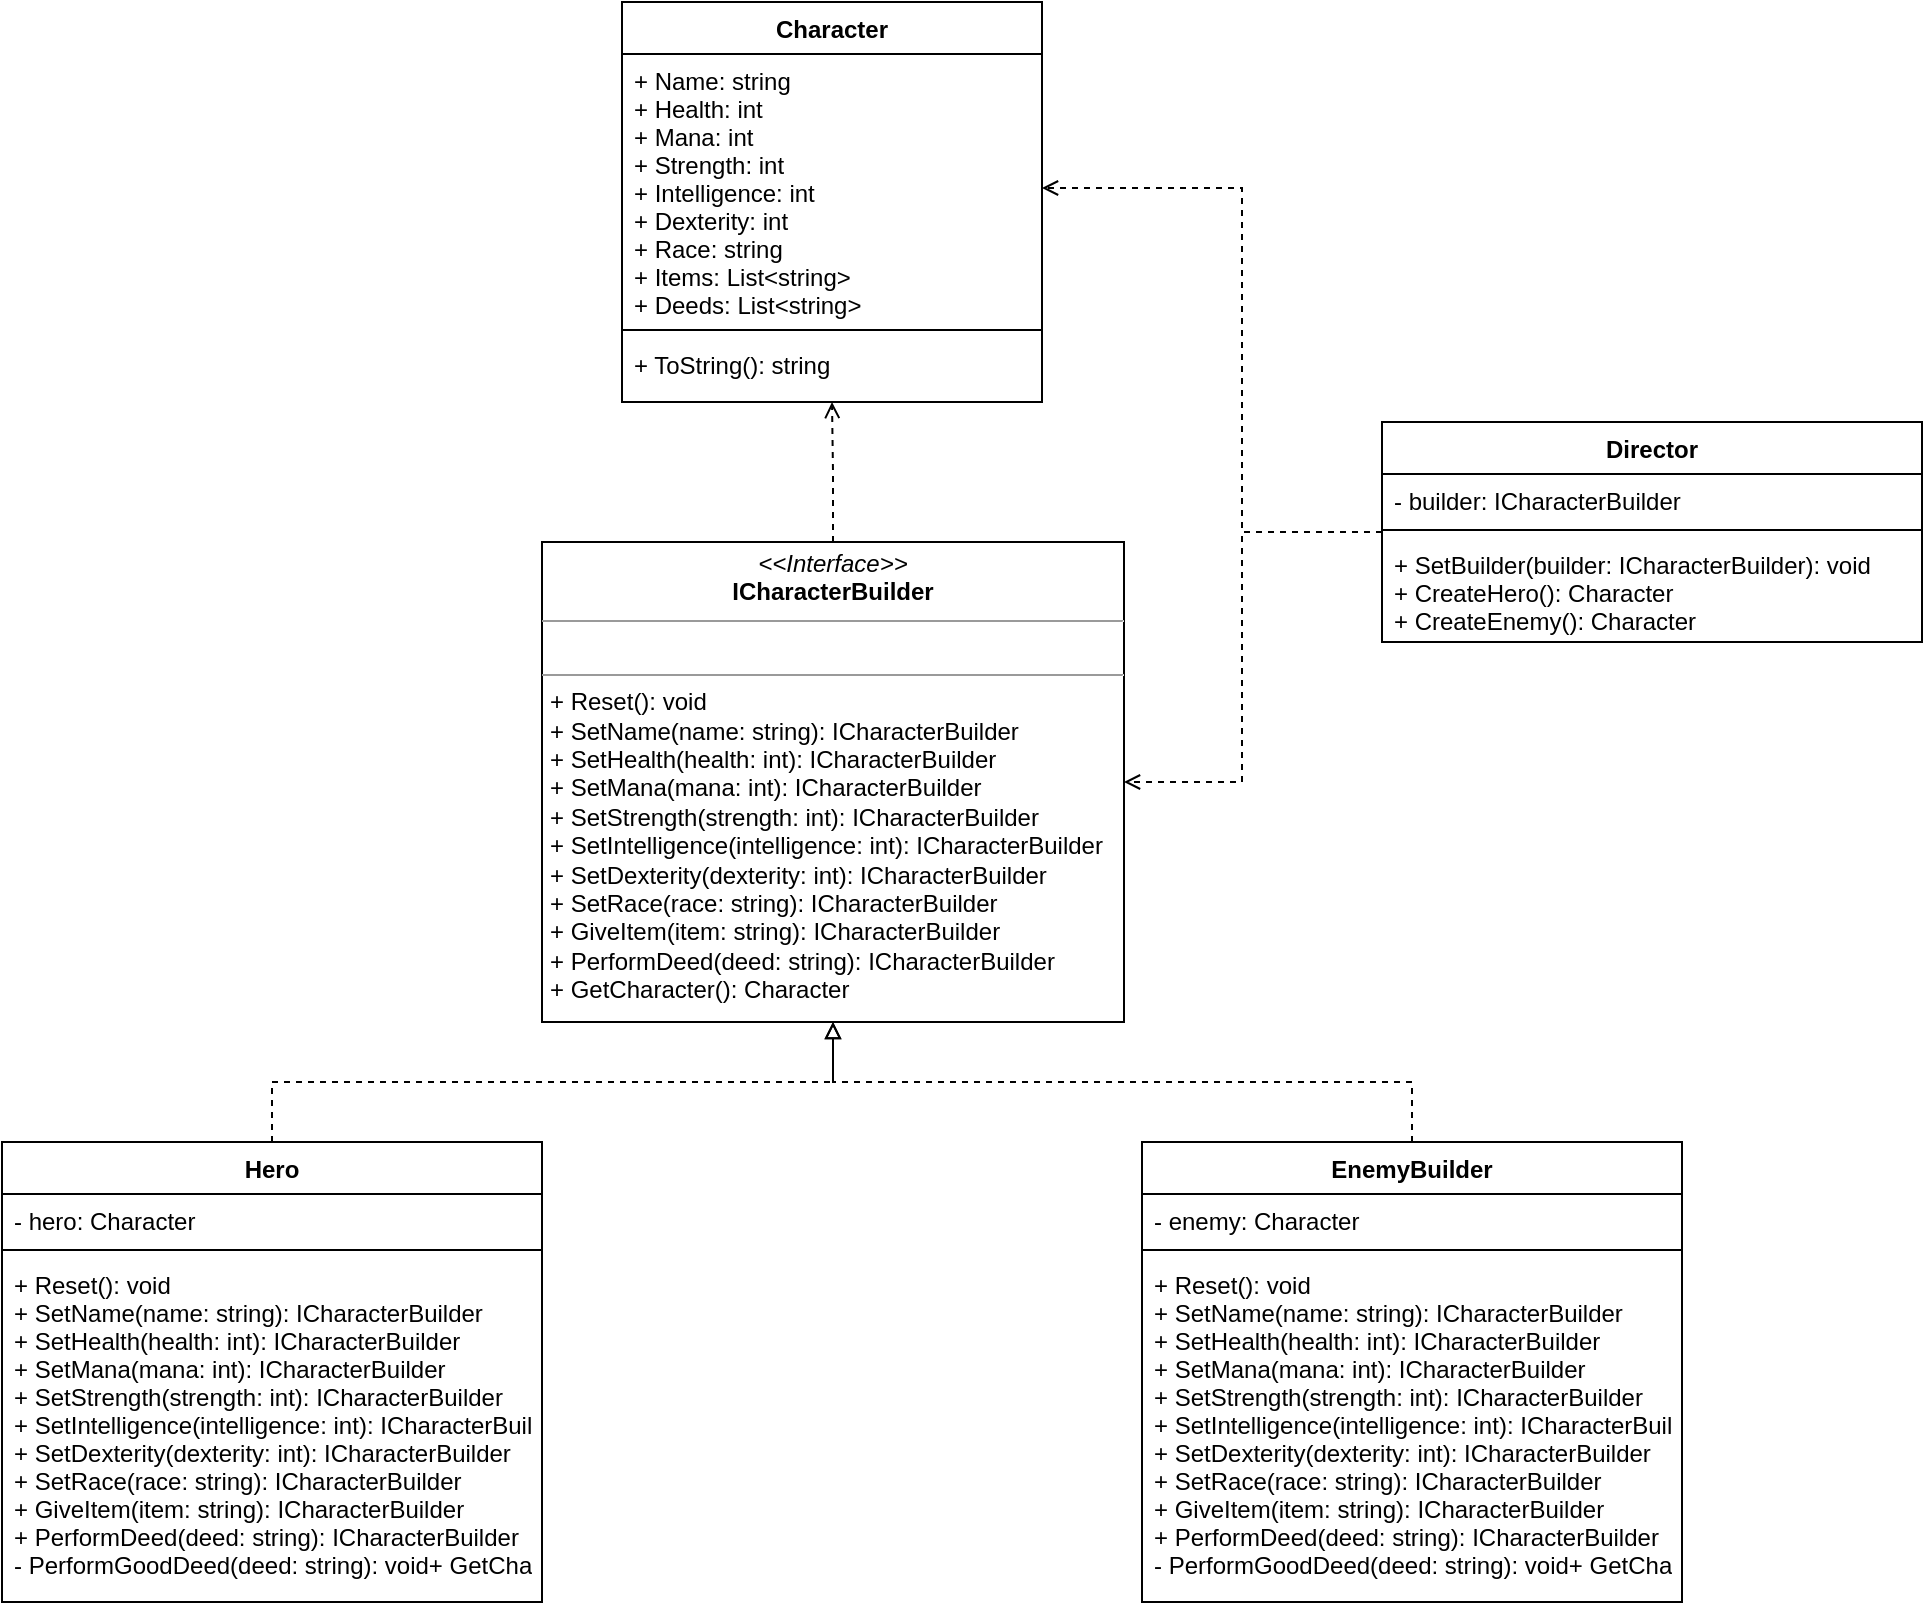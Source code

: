 <mxfile version="26.1.0">
  <diagram name="Page-1" id="Rtpmcs6XzueIlHcYKe7i">
    <mxGraphModel dx="3000" dy="1514" grid="1" gridSize="10" guides="1" tooltips="1" connect="1" arrows="1" fold="1" page="1" pageScale="1" pageWidth="850" pageHeight="1100" math="0" shadow="0">
      <root>
        <mxCell id="0" />
        <mxCell id="1" parent="0" />
        <mxCell id="cCHqKQHDYc9K1tutN7BA-16" style="edgeStyle=orthogonalEdgeStyle;rounded=0;orthogonalLoop=1;jettySize=auto;html=1;exitX=0.5;exitY=0;exitDx=0;exitDy=0;dashed=1;endArrow=open;endFill=0;" edge="1" parent="1" source="cCHqKQHDYc9K1tutN7BA-1" target="cCHqKQHDYc9K1tutN7BA-12">
          <mxGeometry relative="1" as="geometry">
            <mxPoint x="425" y="340" as="targetPoint" />
          </mxGeometry>
        </mxCell>
        <mxCell id="cCHqKQHDYc9K1tutN7BA-1" value="&lt;p style=&quot;margin:0px;margin-top:4px;text-align:center;&quot;&gt;&lt;i&gt;&amp;lt;&amp;lt;Interface&amp;gt;&amp;gt;&lt;/i&gt;&lt;br&gt;&lt;b&gt;ICharacterBuilder&lt;/b&gt;&lt;/p&gt;&lt;hr size=&quot;1&quot;&gt;&lt;br&gt;&lt;hr size=&quot;1&quot;&gt;&lt;p style=&quot;margin:0px;margin-left:4px;&quot;&gt;+ Reset(): void &amp;nbsp;&lt;br&gt;+ SetName(name: string): ICharacterBuilder &amp;nbsp;&lt;br&gt;+ SetHealth(health: int): ICharacterBuilder &amp;nbsp;&lt;br&gt;+ SetMana(mana: int): ICharacterBuilder &amp;nbsp;&lt;br&gt;+ SetStrength(strength: int): ICharacterBuilder &amp;nbsp;&lt;br&gt;+ SetIntelligence(intelligence: int): ICharacterBuilder &amp;nbsp;&lt;br&gt;+ SetDexterity(dexterity: int): ICharacterBuilder &amp;nbsp;&lt;br&gt;+ SetRace(race: string): ICharacterBuilder &amp;nbsp;&lt;br&gt;+ GiveItem(item: string): ICharacterBuilder &amp;nbsp;&lt;br&gt;+ PerformDeed(deed: string): ICharacterBuilder &amp;nbsp;&lt;br&gt;+ GetCharacter(): Character &amp;nbsp;&lt;br&gt;&lt;br&gt;&lt;/p&gt;" style="verticalAlign=top;align=left;overflow=fill;fontSize=12;fontFamily=Helvetica;html=1;" vertex="1" parent="1">
          <mxGeometry x="280" y="390" width="291" height="240" as="geometry" />
        </mxCell>
        <mxCell id="cCHqKQHDYc9K1tutN7BA-11" style="edgeStyle=orthogonalEdgeStyle;rounded=0;orthogonalLoop=1;jettySize=auto;html=1;exitX=0.5;exitY=0;exitDx=0;exitDy=0;entryX=0.5;entryY=1;entryDx=0;entryDy=0;dashed=1;endArrow=block;endFill=0;" edge="1" parent="1" source="cCHqKQHDYc9K1tutN7BA-2" target="cCHqKQHDYc9K1tutN7BA-1">
          <mxGeometry relative="1" as="geometry" />
        </mxCell>
        <mxCell id="cCHqKQHDYc9K1tutN7BA-2" value="EnemyBuilder" style="swimlane;fontStyle=1;align=center;verticalAlign=top;childLayout=stackLayout;horizontal=1;startSize=26;horizontalStack=0;resizeParent=1;resizeParentMax=0;resizeLast=0;collapsible=1;marginBottom=0;fontSize=12;" vertex="1" parent="1">
          <mxGeometry x="580" y="690" width="270" height="230" as="geometry">
            <mxRectangle x="-60" y="370" width="140" height="30" as="alternateBounds" />
          </mxGeometry>
        </mxCell>
        <mxCell id="cCHqKQHDYc9K1tutN7BA-3" value="- enemy: Character" style="text;strokeColor=none;fillColor=none;align=left;verticalAlign=top;spacingLeft=4;spacingRight=4;overflow=hidden;rotatable=0;points=[[0,0.5],[1,0.5]];portConstraint=eastwest;fontSize=12;" vertex="1" parent="cCHqKQHDYc9K1tutN7BA-2">
          <mxGeometry y="26" width="270" height="24" as="geometry" />
        </mxCell>
        <mxCell id="cCHqKQHDYc9K1tutN7BA-4" value="" style="line;strokeWidth=1;fillColor=none;align=left;verticalAlign=middle;spacingTop=-1;spacingLeft=3;spacingRight=3;rotatable=0;labelPosition=right;points=[];portConstraint=eastwest;strokeColor=inherit;fontSize=16;" vertex="1" parent="cCHqKQHDYc9K1tutN7BA-2">
          <mxGeometry y="50" width="270" height="8" as="geometry" />
        </mxCell>
        <mxCell id="cCHqKQHDYc9K1tutN7BA-5" value="+ Reset(): void  &#xa;+ SetName(name: string): ICharacterBuilder  &#xa;+ SetHealth(health: int): ICharacterBuilder  &#xa;+ SetMana(mana: int): ICharacterBuilder  &#xa;+ SetStrength(strength: int): ICharacterBuilder  &#xa;+ SetIntelligence(intelligence: int): ICharacterBuilder  &#xa;+ SetDexterity(dexterity: int): ICharacterBuilder  &#xa;+ SetRace(race: string): ICharacterBuilder  &#xa;+ GiveItem(item: string): ICharacterBuilder  &#xa;+ PerformDeed(deed: string): ICharacterBuilder&#xa;- PerformGoodDeed(deed: string): void+ GetCharacter(): Character  " style="text;strokeColor=none;fillColor=none;align=left;verticalAlign=top;spacingLeft=4;spacingRight=4;overflow=hidden;rotatable=0;points=[[0,0.5],[1,0.5]];portConstraint=eastwest;fontSize=12;" vertex="1" parent="cCHqKQHDYc9K1tutN7BA-2">
          <mxGeometry y="58" width="270" height="172" as="geometry" />
        </mxCell>
        <mxCell id="cCHqKQHDYc9K1tutN7BA-10" style="edgeStyle=orthogonalEdgeStyle;rounded=0;orthogonalLoop=1;jettySize=auto;html=1;exitX=0.5;exitY=0;exitDx=0;exitDy=0;entryX=0.5;entryY=1;entryDx=0;entryDy=0;dashed=1;endArrow=block;endFill=0;" edge="1" parent="1" source="cCHqKQHDYc9K1tutN7BA-6" target="cCHqKQHDYc9K1tutN7BA-1">
          <mxGeometry relative="1" as="geometry" />
        </mxCell>
        <mxCell id="cCHqKQHDYc9K1tutN7BA-6" value="Hero" style="swimlane;fontStyle=1;align=center;verticalAlign=top;childLayout=stackLayout;horizontal=1;startSize=26;horizontalStack=0;resizeParent=1;resizeParentMax=0;resizeLast=0;collapsible=1;marginBottom=0;fontSize=12;" vertex="1" parent="1">
          <mxGeometry x="10" y="690" width="270" height="230" as="geometry">
            <mxRectangle x="-60" y="370" width="140" height="30" as="alternateBounds" />
          </mxGeometry>
        </mxCell>
        <mxCell id="cCHqKQHDYc9K1tutN7BA-7" value="- hero: Character" style="text;strokeColor=none;fillColor=none;align=left;verticalAlign=top;spacingLeft=4;spacingRight=4;overflow=hidden;rotatable=0;points=[[0,0.5],[1,0.5]];portConstraint=eastwest;fontSize=12;" vertex="1" parent="cCHqKQHDYc9K1tutN7BA-6">
          <mxGeometry y="26" width="270" height="24" as="geometry" />
        </mxCell>
        <mxCell id="cCHqKQHDYc9K1tutN7BA-8" value="" style="line;strokeWidth=1;fillColor=none;align=left;verticalAlign=middle;spacingTop=-1;spacingLeft=3;spacingRight=3;rotatable=0;labelPosition=right;points=[];portConstraint=eastwest;strokeColor=inherit;fontSize=16;" vertex="1" parent="cCHqKQHDYc9K1tutN7BA-6">
          <mxGeometry y="50" width="270" height="8" as="geometry" />
        </mxCell>
        <mxCell id="cCHqKQHDYc9K1tutN7BA-9" value="+ Reset(): void  &#xa;+ SetName(name: string): ICharacterBuilder  &#xa;+ SetHealth(health: int): ICharacterBuilder  &#xa;+ SetMana(mana: int): ICharacterBuilder  &#xa;+ SetStrength(strength: int): ICharacterBuilder  &#xa;+ SetIntelligence(intelligence: int): ICharacterBuilder  &#xa;+ SetDexterity(dexterity: int): ICharacterBuilder  &#xa;+ SetRace(race: string): ICharacterBuilder  &#xa;+ GiveItem(item: string): ICharacterBuilder  &#xa;+ PerformDeed(deed: string): ICharacterBuilder&#xa;- PerformGoodDeed(deed: string): void+ GetCharacter(): Character  " style="text;strokeColor=none;fillColor=none;align=left;verticalAlign=top;spacingLeft=4;spacingRight=4;overflow=hidden;rotatable=0;points=[[0,0.5],[1,0.5]];portConstraint=eastwest;fontSize=12;" vertex="1" parent="cCHqKQHDYc9K1tutN7BA-6">
          <mxGeometry y="58" width="270" height="172" as="geometry" />
        </mxCell>
        <mxCell id="cCHqKQHDYc9K1tutN7BA-12" value="Character" style="swimlane;fontStyle=1;align=center;verticalAlign=top;childLayout=stackLayout;horizontal=1;startSize=26;horizontalStack=0;resizeParent=1;resizeParentMax=0;resizeLast=0;collapsible=1;marginBottom=0;fontSize=12;" vertex="1" parent="1">
          <mxGeometry x="320" y="120" width="210" height="200" as="geometry">
            <mxRectangle x="-60" y="370" width="140" height="30" as="alternateBounds" />
          </mxGeometry>
        </mxCell>
        <mxCell id="cCHqKQHDYc9K1tutN7BA-13" value="+ Name: string  &#xa;+ Health: int  &#xa;+ Mana: int  &#xa;+ Strength: int  &#xa;+ Intelligence: int  &#xa;+ Dexterity: int  &#xa;+ Race: string  &#xa;+ Items: List&lt;string&gt;  &#xa;+ Deeds: List&lt;string&gt; " style="text;strokeColor=none;fillColor=none;align=left;verticalAlign=top;spacingLeft=4;spacingRight=4;overflow=hidden;rotatable=0;points=[[0,0.5],[1,0.5]];portConstraint=eastwest;fontSize=12;" vertex="1" parent="cCHqKQHDYc9K1tutN7BA-12">
          <mxGeometry y="26" width="210" height="134" as="geometry" />
        </mxCell>
        <mxCell id="cCHqKQHDYc9K1tutN7BA-14" value="" style="line;strokeWidth=1;fillColor=none;align=left;verticalAlign=middle;spacingTop=-1;spacingLeft=3;spacingRight=3;rotatable=0;labelPosition=right;points=[];portConstraint=eastwest;strokeColor=inherit;fontSize=16;" vertex="1" parent="cCHqKQHDYc9K1tutN7BA-12">
          <mxGeometry y="160" width="210" height="8" as="geometry" />
        </mxCell>
        <mxCell id="cCHqKQHDYc9K1tutN7BA-15" value="+ ToString(): string" style="text;strokeColor=none;fillColor=none;align=left;verticalAlign=top;spacingLeft=4;spacingRight=4;overflow=hidden;rotatable=0;points=[[0,0.5],[1,0.5]];portConstraint=eastwest;fontSize=12;" vertex="1" parent="cCHqKQHDYc9K1tutN7BA-12">
          <mxGeometry y="168" width="210" height="32" as="geometry" />
        </mxCell>
        <mxCell id="cCHqKQHDYc9K1tutN7BA-21" style="edgeStyle=orthogonalEdgeStyle;rounded=0;orthogonalLoop=1;jettySize=auto;html=1;entryX=1;entryY=0.5;entryDx=0;entryDy=0;dashed=1;endArrow=open;endFill=0;" edge="1" parent="1" source="cCHqKQHDYc9K1tutN7BA-17" target="cCHqKQHDYc9K1tutN7BA-1">
          <mxGeometry relative="1" as="geometry">
            <Array as="points">
              <mxPoint x="630" y="385" />
              <mxPoint x="630" y="510" />
            </Array>
          </mxGeometry>
        </mxCell>
        <mxCell id="cCHqKQHDYc9K1tutN7BA-22" style="edgeStyle=orthogonalEdgeStyle;rounded=0;orthogonalLoop=1;jettySize=auto;html=1;entryX=1;entryY=0.5;entryDx=0;entryDy=0;exitX=0;exitY=0.5;exitDx=0;exitDy=0;endArrow=open;endFill=0;dashed=1;" edge="1" parent="1" source="cCHqKQHDYc9K1tutN7BA-17" target="cCHqKQHDYc9K1tutN7BA-13">
          <mxGeometry relative="1" as="geometry">
            <Array as="points">
              <mxPoint x="630" y="385" />
              <mxPoint x="630" y="213" />
            </Array>
          </mxGeometry>
        </mxCell>
        <mxCell id="cCHqKQHDYc9K1tutN7BA-17" value="Director" style="swimlane;fontStyle=1;align=center;verticalAlign=top;childLayout=stackLayout;horizontal=1;startSize=26;horizontalStack=0;resizeParent=1;resizeParentMax=0;resizeLast=0;collapsible=1;marginBottom=0;fontSize=12;" vertex="1" parent="1">
          <mxGeometry x="700" y="330" width="270" height="110" as="geometry">
            <mxRectangle x="-60" y="370" width="140" height="30" as="alternateBounds" />
          </mxGeometry>
        </mxCell>
        <mxCell id="cCHqKQHDYc9K1tutN7BA-18" value="- builder: ICharacterBuilder" style="text;strokeColor=none;fillColor=none;align=left;verticalAlign=top;spacingLeft=4;spacingRight=4;overflow=hidden;rotatable=0;points=[[0,0.5],[1,0.5]];portConstraint=eastwest;fontSize=12;" vertex="1" parent="cCHqKQHDYc9K1tutN7BA-17">
          <mxGeometry y="26" width="270" height="24" as="geometry" />
        </mxCell>
        <mxCell id="cCHqKQHDYc9K1tutN7BA-19" value="" style="line;strokeWidth=1;fillColor=none;align=left;verticalAlign=middle;spacingTop=-1;spacingLeft=3;spacingRight=3;rotatable=0;labelPosition=right;points=[];portConstraint=eastwest;strokeColor=inherit;fontSize=16;" vertex="1" parent="cCHqKQHDYc9K1tutN7BA-17">
          <mxGeometry y="50" width="270" height="8" as="geometry" />
        </mxCell>
        <mxCell id="cCHqKQHDYc9K1tutN7BA-20" value="+ SetBuilder(builder: ICharacterBuilder): void&#xa;+ CreateHero(): Character&#xa;+ CreateEnemy(): Character" style="text;strokeColor=none;fillColor=none;align=left;verticalAlign=top;spacingLeft=4;spacingRight=4;overflow=hidden;rotatable=0;points=[[0,0.5],[1,0.5]];portConstraint=eastwest;fontSize=12;" vertex="1" parent="cCHqKQHDYc9K1tutN7BA-17">
          <mxGeometry y="58" width="270" height="52" as="geometry" />
        </mxCell>
      </root>
    </mxGraphModel>
  </diagram>
</mxfile>
